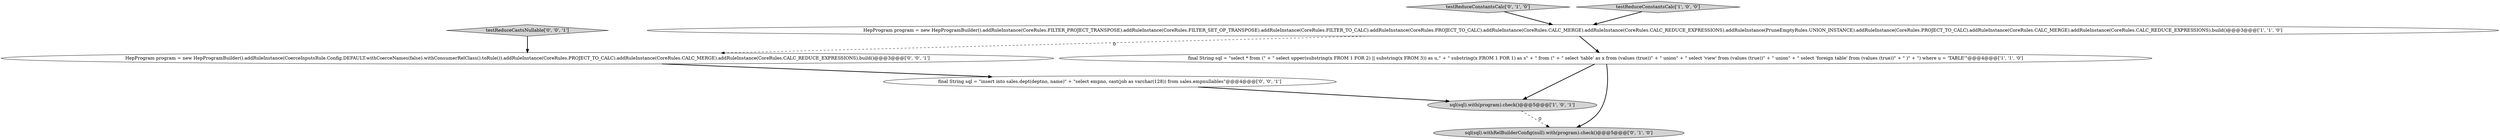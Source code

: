 digraph {
1 [style = filled, label = "final String sql = \"select * from (\" + \" select upper(substring(x FROM 1 FOR 2) || substring(x FROM 3)) as u,\" + \" substring(x FROM 1 FOR 1) as s\" + \" from (\" + \" select 'table' as x from (values (true))\" + \" union\" + \" select 'view' from (values (true))\" + \" union\" + \" select 'foreign table' from (values (true))\" + \" )\" + \") where u = 'TABLE'\"@@@4@@@['1', '1', '0']", fillcolor = white, shape = ellipse image = "AAA0AAABBB1BBB"];
5 [style = filled, label = "testReduceConstantsCalc['0', '1', '0']", fillcolor = lightgray, shape = diamond image = "AAA0AAABBB2BBB"];
6 [style = filled, label = "testReduceCastsNullable['0', '0', '1']", fillcolor = lightgray, shape = diamond image = "AAA0AAABBB3BBB"];
4 [style = filled, label = "sql(sql).withRelBuilderConfig(null).with(program).check()@@@5@@@['0', '1', '0']", fillcolor = lightgray, shape = ellipse image = "AAA1AAABBB2BBB"];
8 [style = filled, label = "HepProgram program = new HepProgramBuilder().addRuleInstance(CoerceInputsRule.Config.DEFAULT.withCoerceNames(false).withConsumerRelClass().toRule()).addRuleInstance(CoreRules.PROJECT_TO_CALC).addRuleInstance(CoreRules.CALC_MERGE).addRuleInstance(CoreRules.CALC_REDUCE_EXPRESSIONS).build()@@@3@@@['0', '0', '1']", fillcolor = white, shape = ellipse image = "AAA0AAABBB3BBB"];
7 [style = filled, label = "final String sql = \"insert into sales.dept(deptno, name)\" + \"select empno, cast(job as varchar(128)) from sales.empnullables\"@@@4@@@['0', '0', '1']", fillcolor = white, shape = ellipse image = "AAA0AAABBB3BBB"];
2 [style = filled, label = "sql(sql).with(program).check()@@@5@@@['1', '0', '1']", fillcolor = lightgray, shape = ellipse image = "AAA0AAABBB1BBB"];
3 [style = filled, label = "testReduceConstantsCalc['1', '0', '0']", fillcolor = lightgray, shape = diamond image = "AAA0AAABBB1BBB"];
0 [style = filled, label = "HepProgram program = new HepProgramBuilder().addRuleInstance(CoreRules.FILTER_PROJECT_TRANSPOSE).addRuleInstance(CoreRules.FILTER_SET_OP_TRANSPOSE).addRuleInstance(CoreRules.FILTER_TO_CALC).addRuleInstance(CoreRules.PROJECT_TO_CALC).addRuleInstance(CoreRules.CALC_MERGE).addRuleInstance(CoreRules.CALC_REDUCE_EXPRESSIONS).addRuleInstance(PruneEmptyRules.UNION_INSTANCE).addRuleInstance(CoreRules.PROJECT_TO_CALC).addRuleInstance(CoreRules.CALC_MERGE).addRuleInstance(CoreRules.CALC_REDUCE_EXPRESSIONS).build()@@@3@@@['1', '1', '0']", fillcolor = white, shape = ellipse image = "AAA0AAABBB1BBB"];
8->7 [style = bold, label=""];
2->4 [style = dashed, label="0"];
5->0 [style = bold, label=""];
3->0 [style = bold, label=""];
1->2 [style = bold, label=""];
6->8 [style = bold, label=""];
0->1 [style = bold, label=""];
0->8 [style = dashed, label="0"];
1->4 [style = bold, label=""];
7->2 [style = bold, label=""];
}
